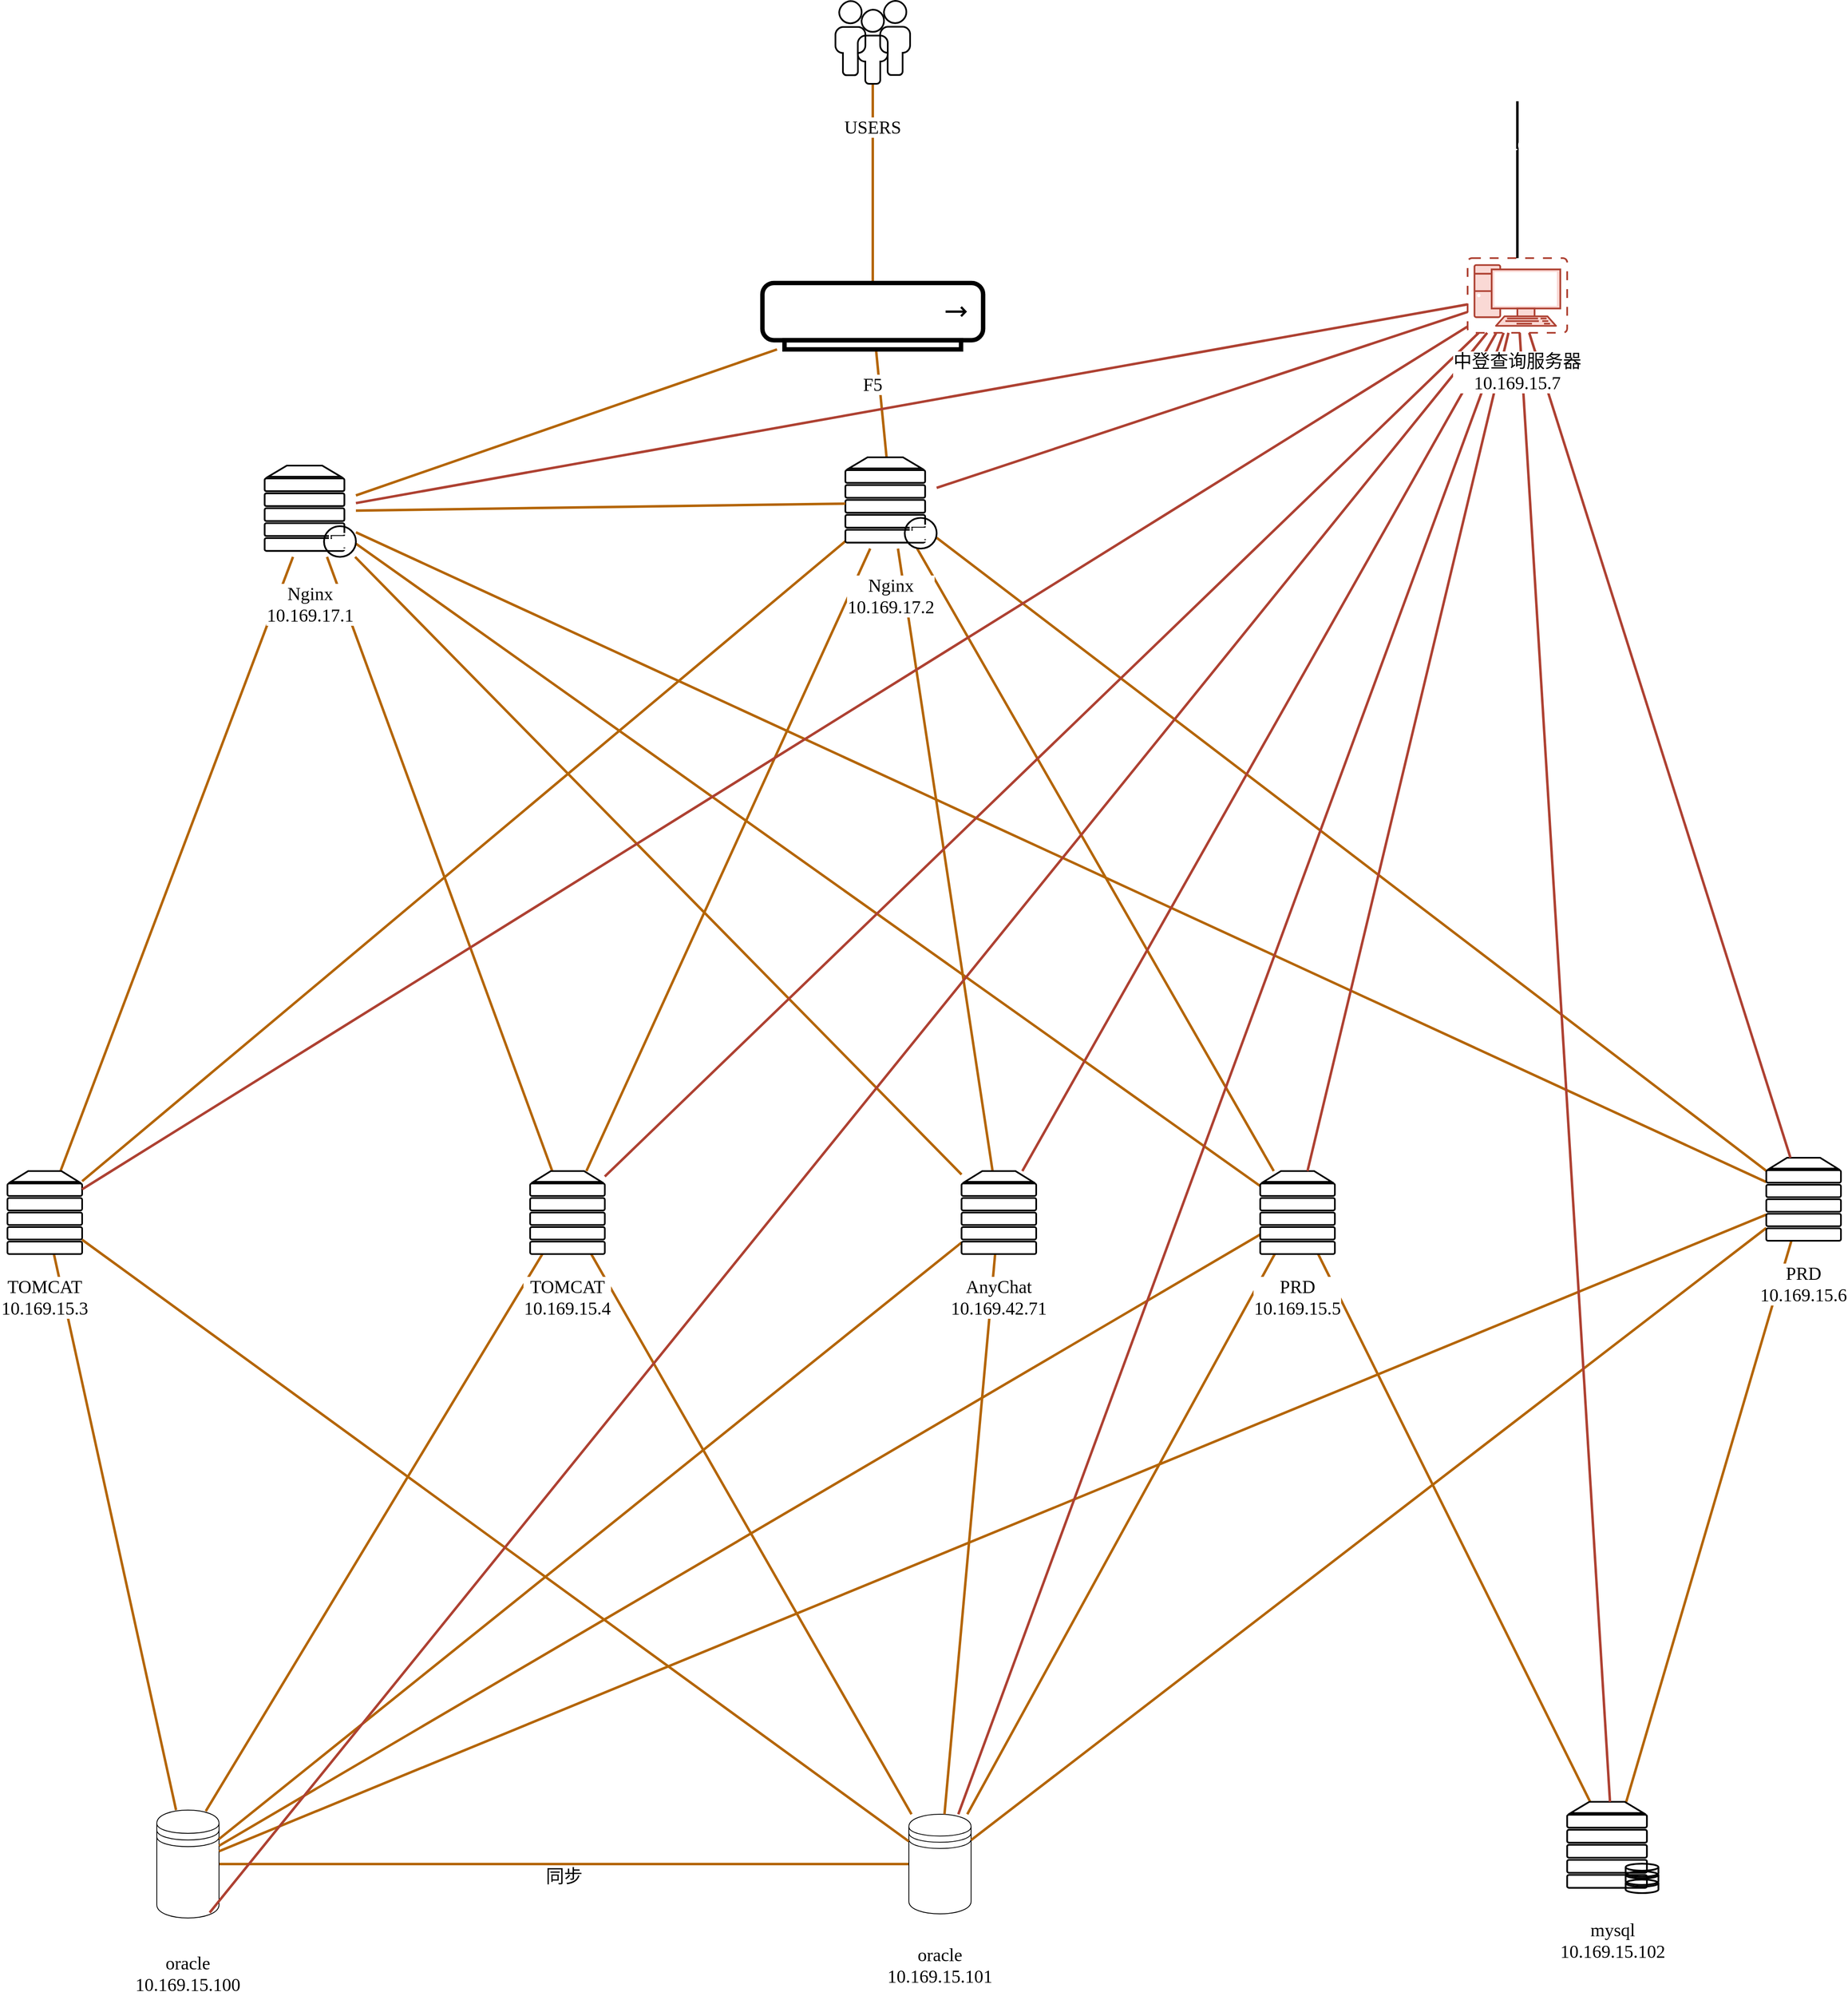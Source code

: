 <mxfile version="18.0.2" type="github">
  <diagram id="6a731a19-8d31-9384-78a2-239565b7b9f0" name="Page-1">
    <mxGraphModel dx="3671" dy="1588" grid="1" gridSize="10" guides="1" tooltips="1" connect="1" arrows="1" fold="1" page="1" pageScale="1" pageWidth="827" pageHeight="1169" background="none" math="1" shadow="0">
      <root>
        <mxCell id="0" />
        <mxCell id="1" parent="0" />
        <mxCell id="mS-wyy-bUG0AQd56grwA-2262" value="同步" style="orthogonalLoop=1;jettySize=auto;verticalAlign=middle;spacingBottom=-25;fillColor=#fad7ac;fontColor=default;labelBackgroundColor=default;fontFamily=Tahoma;fontSize=22;startArrow=none;startFill=0;strokeWidth=3;endArrow=none;endFill=0;strokeColor=#b46504;" edge="1" parent="1" source="mS-wyy-bUG0AQd56grwA-2258" target="mS-wyy-bUG0AQd56grwA-2261">
          <mxGeometry relative="1" as="geometry" />
        </mxCell>
        <mxCell id="mS-wyy-bUG0AQd56grwA-2258" value="oracle&#xa;10.169.15.100" style="shape=datastore;verticalAlign=middle;spacingBottom=0;fillColor=none;labelBackgroundColor=default;fontFamily=Tahoma;spacing=2;fontSize=22;labelPosition=center;verticalLabelPosition=bottom;align=center;" vertex="1" parent="1">
          <mxGeometry x="-520" y="2490" width="75" height="130" as="geometry" />
        </mxCell>
        <mxCell id="mS-wyy-bUG0AQd56grwA-2261" value="oracle&#xa;10.169.15.101" style="shape=datastore;fillColor=none;spacingBottom=0;verticalAlign=middle;labelBackgroundColor=default;fontFamily=Tahoma;fontSize=22;labelPosition=center;verticalLabelPosition=bottom;align=center;" vertex="1" parent="1">
          <mxGeometry x="386.5" y="2495" width="75" height="120" as="geometry" />
        </mxCell>
        <mxCell id="mS-wyy-bUG0AQd56grwA-2276" style="orthogonalLoop=1;jettySize=auto;fillColor=#fad7ac;fontColor=default;labelBackgroundColor=default;fontFamily=Tahoma;fontSize=22;verticalAlign=middle;startArrow=none;startFill=0;strokeWidth=3;endArrow=none;endFill=0;strokeColor=#b46504;" edge="1" parent="1" source="mS-wyy-bUG0AQd56grwA-2270" target="mS-wyy-bUG0AQd56grwA-2275">
          <mxGeometry relative="1" as="geometry" />
        </mxCell>
        <mxCell id="mS-wyy-bUG0AQd56grwA-2270" value="USERS" style="verticalAlign=middle;verticalLabelPosition=bottom;labelPosition=center;align=center;outlineConnect=0;fillColor=none;gradientDirection=north;strokeWidth=2;shape=mxgraph.networks.users;labelBackgroundColor=default;fontFamily=Tahoma;fontSize=22;" vertex="1" parent="1">
          <mxGeometry x="298" y="310" width="90" height="100" as="geometry" />
        </mxCell>
        <mxCell id="mS-wyy-bUG0AQd56grwA-2279" style="orthogonalLoop=1;jettySize=auto;fillColor=#fad7ac;fontColor=default;labelBackgroundColor=default;fontFamily=Tahoma;fontSize=22;verticalAlign=middle;startArrow=none;startFill=0;strokeWidth=3;endArrow=none;endFill=0;curved=1;strokeColor=#b46504;" edge="1" parent="1" source="mS-wyy-bUG0AQd56grwA-2275" target="mS-wyy-bUG0AQd56grwA-2278">
          <mxGeometry relative="1" as="geometry" />
        </mxCell>
        <mxCell id="mS-wyy-bUG0AQd56grwA-2280" style="edgeStyle=none;orthogonalLoop=1;jettySize=auto;fillColor=#fad7ac;fontColor=default;labelBackgroundColor=default;fontFamily=Tahoma;fontSize=22;verticalAlign=middle;startArrow=none;startFill=0;strokeWidth=3;endArrow=none;endFill=0;curved=1;strokeColor=#b46504;" edge="1" parent="1" source="mS-wyy-bUG0AQd56grwA-2275" target="mS-wyy-bUG0AQd56grwA-2277">
          <mxGeometry relative="1" as="geometry" />
        </mxCell>
        <mxCell id="mS-wyy-bUG0AQd56grwA-2275" value="F5" style="verticalAlign=middle;verticalLabelPosition=bottom;labelPosition=center;align=center;outlineConnect=0;fillColor=none;gradientDirection=north;strokeWidth=2;shape=mxgraph.networks.hub;labelBackgroundColor=default;fontFamily=Tahoma;fontSize=22;" vertex="1" parent="1">
          <mxGeometry x="210" y="650" width="266" height="80" as="geometry" />
        </mxCell>
        <mxCell id="mS-wyy-bUG0AQd56grwA-2296" style="edgeStyle=none;orthogonalLoop=1;jettySize=auto;fillColor=#fad7ac;fontColor=default;labelBackgroundColor=default;fontFamily=Tahoma;fontSize=22;verticalAlign=middle;startArrow=none;startFill=0;strokeWidth=3;endArrow=none;endFill=0;curved=1;strokeColor=#b46504;" edge="1" parent="1" source="mS-wyy-bUG0AQd56grwA-2277" target="mS-wyy-bUG0AQd56grwA-2288">
          <mxGeometry relative="1" as="geometry" />
        </mxCell>
        <mxCell id="mS-wyy-bUG0AQd56grwA-2297" style="edgeStyle=none;orthogonalLoop=1;jettySize=auto;fillColor=#fad7ac;fontColor=default;labelBackgroundColor=default;fontFamily=Tahoma;fontSize=22;verticalAlign=middle;startArrow=none;startFill=0;strokeWidth=3;endArrow=none;endFill=0;curved=1;strokeColor=#b46504;" edge="1" parent="1" source="mS-wyy-bUG0AQd56grwA-2277" target="mS-wyy-bUG0AQd56grwA-2289">
          <mxGeometry relative="1" as="geometry" />
        </mxCell>
        <mxCell id="mS-wyy-bUG0AQd56grwA-2298" style="edgeStyle=none;orthogonalLoop=1;jettySize=auto;fillColor=#fad7ac;fontColor=default;labelBackgroundColor=default;fontFamily=Tahoma;fontSize=22;verticalAlign=middle;startArrow=none;startFill=0;strokeWidth=3;endArrow=none;endFill=0;curved=1;strokeColor=#b46504;" edge="1" parent="1" source="mS-wyy-bUG0AQd56grwA-2277" target="mS-wyy-bUG0AQd56grwA-2290">
          <mxGeometry relative="1" as="geometry" />
        </mxCell>
        <mxCell id="mS-wyy-bUG0AQd56grwA-2299" style="edgeStyle=none;orthogonalLoop=1;jettySize=auto;fillColor=#fad7ac;fontColor=default;labelBackgroundColor=default;fontFamily=Tahoma;fontSize=22;verticalAlign=middle;startArrow=none;startFill=0;strokeWidth=3;endArrow=none;endFill=0;curved=1;strokeColor=#b46504;" edge="1" parent="1" source="mS-wyy-bUG0AQd56grwA-2277" target="mS-wyy-bUG0AQd56grwA-2291">
          <mxGeometry relative="1" as="geometry" />
        </mxCell>
        <mxCell id="mS-wyy-bUG0AQd56grwA-2302" style="edgeStyle=none;orthogonalLoop=1;jettySize=auto;fillColor=#fad7ac;fontColor=default;labelBackgroundColor=default;fontFamily=Tahoma;fontSize=22;verticalAlign=middle;startArrow=none;startFill=0;strokeWidth=3;endArrow=none;endFill=0;curved=1;strokeColor=#b46504;" edge="1" parent="1" source="mS-wyy-bUG0AQd56grwA-2277" target="mS-wyy-bUG0AQd56grwA-2300">
          <mxGeometry relative="1" as="geometry" />
        </mxCell>
        <mxCell id="mS-wyy-bUG0AQd56grwA-2277" value="Nginx&#xa;10.169.17.2" style="verticalAlign=middle;verticalLabelPosition=bottom;labelPosition=center;align=center;outlineConnect=0;fillColor=none;gradientDirection=north;strokeWidth=2;shape=mxgraph.networks.proxy_server;labelBackgroundColor=default;fontFamily=Tahoma;fontSize=22;" vertex="1" parent="1">
          <mxGeometry x="310" y="860" width="110" height="110" as="geometry" />
        </mxCell>
        <mxCell id="mS-wyy-bUG0AQd56grwA-2292" style="edgeStyle=none;orthogonalLoop=1;jettySize=auto;fillColor=#fad7ac;fontColor=default;labelBackgroundColor=default;fontFamily=Tahoma;fontSize=22;verticalAlign=middle;startArrow=none;startFill=0;strokeWidth=3;endArrow=none;endFill=0;curved=1;strokeColor=#b46504;" edge="1" parent="1" source="mS-wyy-bUG0AQd56grwA-2278" target="mS-wyy-bUG0AQd56grwA-2288">
          <mxGeometry relative="1" as="geometry" />
        </mxCell>
        <mxCell id="mS-wyy-bUG0AQd56grwA-2293" style="edgeStyle=none;orthogonalLoop=1;jettySize=auto;fillColor=#fad7ac;fontColor=default;labelBackgroundColor=default;fontFamily=Tahoma;fontSize=22;verticalAlign=middle;startArrow=none;startFill=0;strokeWidth=3;endArrow=none;endFill=0;curved=1;strokeColor=#b46504;" edge="1" parent="1" source="mS-wyy-bUG0AQd56grwA-2278" target="mS-wyy-bUG0AQd56grwA-2289">
          <mxGeometry relative="1" as="geometry" />
        </mxCell>
        <mxCell id="mS-wyy-bUG0AQd56grwA-2294" style="edgeStyle=none;orthogonalLoop=1;jettySize=auto;fillColor=#fad7ac;fontColor=default;labelBackgroundColor=default;fontFamily=Tahoma;fontSize=22;verticalAlign=middle;startArrow=none;startFill=0;strokeWidth=3;endArrow=none;endFill=0;curved=1;strokeColor=#b46504;" edge="1" parent="1" source="mS-wyy-bUG0AQd56grwA-2278" target="mS-wyy-bUG0AQd56grwA-2290">
          <mxGeometry relative="1" as="geometry" />
        </mxCell>
        <mxCell id="mS-wyy-bUG0AQd56grwA-2295" style="edgeStyle=none;orthogonalLoop=1;jettySize=auto;fillColor=#fad7ac;fontColor=default;labelBackgroundColor=default;fontFamily=Tahoma;fontSize=22;verticalAlign=middle;startArrow=none;startFill=0;strokeWidth=3;endArrow=none;endFill=0;curved=1;strokeColor=#b46504;" edge="1" parent="1" source="mS-wyy-bUG0AQd56grwA-2278" target="mS-wyy-bUG0AQd56grwA-2291">
          <mxGeometry relative="1" as="geometry" />
        </mxCell>
        <mxCell id="mS-wyy-bUG0AQd56grwA-2301" style="edgeStyle=none;orthogonalLoop=1;jettySize=auto;fillColor=#fad7ac;fontColor=default;labelBackgroundColor=default;fontFamily=Tahoma;fontSize=22;verticalAlign=middle;startArrow=none;startFill=0;strokeWidth=3;endArrow=none;endFill=0;curved=1;strokeColor=#b46504;" edge="1" parent="1" source="mS-wyy-bUG0AQd56grwA-2278" target="mS-wyy-bUG0AQd56grwA-2300">
          <mxGeometry relative="1" as="geometry" />
        </mxCell>
        <mxCell id="mS-wyy-bUG0AQd56grwA-2392" style="edgeStyle=none;orthogonalLoop=1;jettySize=auto;labelBackgroundColor=default;fontFamily=Tahoma;fontColor=default;endArrow=none;endFill=0;fontSize=22;verticalAlign=middle;startArrow=none;startFill=0;strokeWidth=3;curved=1;fillColor=#fad7ac;strokeColor=#b46504;" edge="1" parent="1" source="mS-wyy-bUG0AQd56grwA-2278" target="mS-wyy-bUG0AQd56grwA-2277">
          <mxGeometry relative="1" as="geometry" />
        </mxCell>
        <mxCell id="mS-wyy-bUG0AQd56grwA-2278" value="Nginx&#xa;10.169.17.1" style="verticalAlign=middle;verticalLabelPosition=bottom;labelPosition=center;align=center;outlineConnect=0;fillColor=none;gradientDirection=north;strokeWidth=2;shape=mxgraph.networks.proxy_server;labelBackgroundColor=default;fontFamily=Tahoma;fontSize=22;" vertex="1" parent="1">
          <mxGeometry x="-390" y="870" width="110" height="110" as="geometry" />
        </mxCell>
        <mxCell id="mS-wyy-bUG0AQd56grwA-2370" style="edgeStyle=none;orthogonalLoop=1;jettySize=auto;labelBackgroundColor=default;fontFamily=Tahoma;fontColor=default;fillColor=#fad7ac;fontSize=22;verticalAlign=middle;startArrow=none;startFill=0;strokeWidth=3;endArrow=none;endFill=0;curved=1;strokeColor=#b46504;" edge="1" parent="1" source="mS-wyy-bUG0AQd56grwA-2288" target="mS-wyy-bUG0AQd56grwA-2258">
          <mxGeometry relative="1" as="geometry">
            <mxPoint x="1190" y="1470" as="targetPoint" />
          </mxGeometry>
        </mxCell>
        <mxCell id="mS-wyy-bUG0AQd56grwA-2377" style="edgeStyle=none;orthogonalLoop=1;jettySize=auto;labelBackgroundColor=default;fontFamily=Tahoma;fontColor=default;fillColor=#fad7ac;fontSize=22;verticalAlign=middle;startArrow=none;startFill=0;strokeWidth=3;endArrow=none;endFill=0;curved=1;strokeColor=#b46504;" edge="1" parent="1" source="mS-wyy-bUG0AQd56grwA-2288" target="mS-wyy-bUG0AQd56grwA-2261">
          <mxGeometry relative="1" as="geometry" />
        </mxCell>
        <mxCell id="mS-wyy-bUG0AQd56grwA-2288" value="TOMCAT&#xa;10.169.15.3" style="verticalAlign=middle;verticalLabelPosition=bottom;labelPosition=center;align=center;outlineConnect=0;fillColor=none;gradientDirection=north;strokeWidth=2;shape=mxgraph.networks.server;labelBackgroundColor=default;fontFamily=Tahoma;fontSize=22;" vertex="1" parent="1">
          <mxGeometry x="-700" y="1720" width="90" height="100" as="geometry" />
        </mxCell>
        <mxCell id="mS-wyy-bUG0AQd56grwA-2371" style="edgeStyle=none;orthogonalLoop=1;jettySize=auto;labelBackgroundColor=default;fontFamily=Tahoma;fontColor=default;fillColor=#fad7ac;fontSize=22;verticalAlign=middle;startArrow=none;startFill=0;strokeWidth=3;endArrow=none;endFill=0;curved=1;strokeColor=#b46504;entryX=0.787;entryY=0.01;entryDx=0;entryDy=0;entryPerimeter=0;" edge="1" parent="1" source="mS-wyy-bUG0AQd56grwA-2289" target="mS-wyy-bUG0AQd56grwA-2258">
          <mxGeometry relative="1" as="geometry">
            <mxPoint x="-390" y="2010" as="targetPoint" />
          </mxGeometry>
        </mxCell>
        <mxCell id="mS-wyy-bUG0AQd56grwA-2376" style="edgeStyle=none;orthogonalLoop=1;jettySize=auto;labelBackgroundColor=default;fontFamily=Tahoma;fontColor=default;fillColor=#fad7ac;fontSize=22;verticalAlign=middle;startArrow=none;startFill=0;strokeWidth=3;endArrow=none;endFill=0;curved=1;strokeColor=#b46504;" edge="1" parent="1" source="mS-wyy-bUG0AQd56grwA-2289" target="mS-wyy-bUG0AQd56grwA-2261">
          <mxGeometry relative="1" as="geometry" />
        </mxCell>
        <mxCell id="mS-wyy-bUG0AQd56grwA-2289" value="TOMCAT&#xa;10.169.15.4" style="verticalAlign=middle;verticalLabelPosition=bottom;labelPosition=center;align=center;outlineConnect=0;fillColor=none;gradientDirection=north;strokeWidth=2;shape=mxgraph.networks.server;labelBackgroundColor=default;fontFamily=Tahoma;fontSize=22;" vertex="1" parent="1">
          <mxGeometry x="-70" y="1720" width="90" height="100" as="geometry" />
        </mxCell>
        <mxCell id="mS-wyy-bUG0AQd56grwA-2372" style="edgeStyle=none;orthogonalLoop=1;jettySize=auto;labelBackgroundColor=default;fontFamily=Tahoma;fontColor=default;fillColor=#fad7ac;fontSize=22;verticalAlign=middle;startArrow=none;startFill=0;strokeWidth=3;endArrow=none;endFill=0;curved=1;strokeColor=#b46504;" edge="1" parent="1" source="mS-wyy-bUG0AQd56grwA-2290" target="mS-wyy-bUG0AQd56grwA-2258">
          <mxGeometry relative="1" as="geometry">
            <mxPoint x="1190" y="1430" as="targetPoint" />
          </mxGeometry>
        </mxCell>
        <mxCell id="mS-wyy-bUG0AQd56grwA-2375" style="edgeStyle=none;orthogonalLoop=1;jettySize=auto;labelBackgroundColor=default;fontFamily=Tahoma;fontColor=default;fillColor=#fad7ac;fontSize=22;verticalAlign=middle;startArrow=none;startFill=0;strokeWidth=3;endArrow=none;endFill=0;curved=1;strokeColor=#b46504;" edge="1" parent="1" source="mS-wyy-bUG0AQd56grwA-2290" target="mS-wyy-bUG0AQd56grwA-2313">
          <mxGeometry relative="1" as="geometry" />
        </mxCell>
        <mxCell id="mS-wyy-bUG0AQd56grwA-2380" style="edgeStyle=none;orthogonalLoop=1;jettySize=auto;labelBackgroundColor=default;fontFamily=Tahoma;fontColor=default;fillColor=#fad7ac;fontSize=22;verticalAlign=middle;startArrow=none;startFill=0;strokeWidth=3;endArrow=none;endFill=0;curved=1;strokeColor=#b46504;" edge="1" parent="1" source="mS-wyy-bUG0AQd56grwA-2290" target="mS-wyy-bUG0AQd56grwA-2261">
          <mxGeometry relative="1" as="geometry" />
        </mxCell>
        <mxCell id="mS-wyy-bUG0AQd56grwA-2290" value="PRD&#xa;10.169.15.5" style="verticalAlign=middle;verticalLabelPosition=bottom;labelPosition=center;align=center;outlineConnect=0;fillColor=none;gradientDirection=north;strokeWidth=2;shape=mxgraph.networks.server;labelBackgroundColor=default;fontFamily=Tahoma;fontSize=22;" vertex="1" parent="1">
          <mxGeometry x="810" y="1720" width="90" height="100" as="geometry" />
        </mxCell>
        <mxCell id="mS-wyy-bUG0AQd56grwA-2373" style="edgeStyle=none;orthogonalLoop=1;jettySize=auto;labelBackgroundColor=default;fontFamily=Tahoma;fontColor=default;fillColor=#fad7ac;fontSize=22;verticalAlign=middle;startArrow=none;startFill=0;strokeWidth=3;endArrow=none;endFill=0;curved=1;strokeColor=#b46504;" edge="1" parent="1" source="mS-wyy-bUG0AQd56grwA-2291" target="mS-wyy-bUG0AQd56grwA-2258">
          <mxGeometry relative="1" as="geometry" />
        </mxCell>
        <mxCell id="mS-wyy-bUG0AQd56grwA-2374" style="edgeStyle=none;orthogonalLoop=1;jettySize=auto;labelBackgroundColor=default;fontFamily=Tahoma;fontColor=default;fillColor=#fad7ac;fontSize=22;verticalAlign=middle;startArrow=none;startFill=0;strokeWidth=3;endArrow=none;endFill=0;curved=1;strokeColor=#b46504;" edge="1" parent="1" source="mS-wyy-bUG0AQd56grwA-2291" target="mS-wyy-bUG0AQd56grwA-2313">
          <mxGeometry relative="1" as="geometry" />
        </mxCell>
        <mxCell id="mS-wyy-bUG0AQd56grwA-2379" style="edgeStyle=none;orthogonalLoop=1;jettySize=auto;labelBackgroundColor=default;fontFamily=Tahoma;fontColor=default;fillColor=#fad7ac;fontSize=22;verticalAlign=middle;startArrow=none;startFill=0;strokeWidth=3;endArrow=none;endFill=0;curved=1;strokeColor=#b46504;" edge="1" parent="1" source="mS-wyy-bUG0AQd56grwA-2291" target="mS-wyy-bUG0AQd56grwA-2261">
          <mxGeometry relative="1" as="geometry" />
        </mxCell>
        <mxCell id="mS-wyy-bUG0AQd56grwA-2291" value="PRD&#xa;10.169.15.6" style="verticalAlign=middle;verticalLabelPosition=bottom;labelPosition=center;align=center;outlineConnect=0;fillColor=none;gradientDirection=north;strokeWidth=2;shape=mxgraph.networks.server;labelBackgroundColor=default;fontFamily=Tahoma;fontSize=22;" vertex="1" parent="1">
          <mxGeometry x="1420" y="1704" width="90" height="100" as="geometry" />
        </mxCell>
        <mxCell id="mS-wyy-bUG0AQd56grwA-2369" style="edgeStyle=none;orthogonalLoop=1;jettySize=auto;labelBackgroundColor=default;fontFamily=Tahoma;fontColor=default;fillColor=#fad7ac;fontSize=22;verticalAlign=middle;startArrow=none;startFill=0;strokeWidth=3;endArrow=none;endFill=0;curved=1;strokeColor=#b46504;" edge="1" parent="1" source="mS-wyy-bUG0AQd56grwA-2300" target="mS-wyy-bUG0AQd56grwA-2258">
          <mxGeometry relative="1" as="geometry" />
        </mxCell>
        <mxCell id="mS-wyy-bUG0AQd56grwA-2378" style="edgeStyle=none;orthogonalLoop=1;jettySize=auto;labelBackgroundColor=default;fontFamily=Tahoma;fontColor=default;fillColor=#fad7ac;fontSize=22;verticalAlign=middle;startArrow=none;startFill=0;strokeWidth=3;endArrow=none;endFill=0;curved=1;strokeColor=#b46504;" edge="1" parent="1" source="mS-wyy-bUG0AQd56grwA-2300" target="mS-wyy-bUG0AQd56grwA-2261">
          <mxGeometry relative="1" as="geometry" />
        </mxCell>
        <mxCell id="mS-wyy-bUG0AQd56grwA-2300" value="AnyChat&#xa;10.169.42.71" style="verticalAlign=middle;verticalLabelPosition=bottom;labelPosition=center;align=center;outlineConnect=0;fillColor=none;gradientDirection=north;strokeWidth=2;shape=mxgraph.networks.server;labelBackgroundColor=default;fontFamily=Tahoma;fontSize=22;" vertex="1" parent="1">
          <mxGeometry x="450" y="1720" width="90" height="100" as="geometry" />
        </mxCell>
        <mxCell id="mS-wyy-bUG0AQd56grwA-2313" value="mysql&#xa;10.169.15.102" style="verticalAlign=middle;verticalLabelPosition=bottom;labelPosition=center;align=center;outlineConnect=0;fillColor=none;gradientDirection=north;strokeWidth=2;shape=mxgraph.networks.server_storage;labelBackgroundColor=default;fontFamily=Tahoma;fontSize=22;" vertex="1" parent="1">
          <mxGeometry x="1180" y="2480" width="110" height="110" as="geometry" />
        </mxCell>
        <mxCell id="mS-wyy-bUG0AQd56grwA-2382" style="edgeStyle=none;orthogonalLoop=1;jettySize=auto;labelBackgroundColor=default;fontFamily=Tahoma;fontColor=default;fillColor=#fad9d5;fontSize=22;verticalAlign=middle;endArrow=none;endFill=0;startArrow=none;startFill=0;strokeWidth=3;curved=1;strokeColor=#ae4132;" edge="1" parent="1" source="mS-wyy-bUG0AQd56grwA-2316" target="mS-wyy-bUG0AQd56grwA-2300">
          <mxGeometry relative="1" as="geometry" />
        </mxCell>
        <mxCell id="mS-wyy-bUG0AQd56grwA-2383" style="edgeStyle=none;orthogonalLoop=1;jettySize=auto;labelBackgroundColor=default;fontFamily=Tahoma;fontColor=default;fillColor=#fad9d5;fontSize=22;verticalAlign=middle;endArrow=none;endFill=0;startArrow=none;startFill=0;strokeWidth=3;curved=1;strokeColor=#ae4132;" edge="1" parent="1" source="mS-wyy-bUG0AQd56grwA-2316" target="mS-wyy-bUG0AQd56grwA-2288">
          <mxGeometry relative="1" as="geometry" />
        </mxCell>
        <mxCell id="mS-wyy-bUG0AQd56grwA-2384" style="edgeStyle=none;orthogonalLoop=1;jettySize=auto;labelBackgroundColor=default;fontFamily=Tahoma;fontColor=default;fillColor=#fad9d5;fontSize=22;verticalAlign=middle;endArrow=none;endFill=0;startArrow=none;startFill=0;strokeWidth=3;curved=1;strokeColor=#ae4132;" edge="1" parent="1" source="mS-wyy-bUG0AQd56grwA-2316" target="mS-wyy-bUG0AQd56grwA-2289">
          <mxGeometry relative="1" as="geometry" />
        </mxCell>
        <mxCell id="mS-wyy-bUG0AQd56grwA-2385" style="edgeStyle=none;orthogonalLoop=1;jettySize=auto;labelBackgroundColor=default;fontFamily=Tahoma;fontColor=default;fillColor=#fad9d5;fontSize=22;verticalAlign=middle;endArrow=none;endFill=0;startArrow=none;startFill=0;strokeWidth=3;curved=1;strokeColor=#ae4132;" edge="1" parent="1" source="mS-wyy-bUG0AQd56grwA-2316" target="mS-wyy-bUG0AQd56grwA-2290">
          <mxGeometry relative="1" as="geometry" />
        </mxCell>
        <mxCell id="mS-wyy-bUG0AQd56grwA-2386" style="edgeStyle=none;orthogonalLoop=1;jettySize=auto;labelBackgroundColor=default;fontFamily=Tahoma;fontColor=default;fillColor=#fad9d5;fontSize=22;verticalAlign=middle;endArrow=none;endFill=0;startArrow=none;startFill=0;strokeWidth=3;curved=1;strokeColor=#ae4132;" edge="1" parent="1" source="mS-wyy-bUG0AQd56grwA-2316" target="mS-wyy-bUG0AQd56grwA-2291">
          <mxGeometry relative="1" as="geometry" />
        </mxCell>
        <mxCell id="mS-wyy-bUG0AQd56grwA-2388" style="edgeStyle=none;orthogonalLoop=1;jettySize=auto;labelBackgroundColor=default;fontFamily=Tahoma;fontColor=default;fontSize=22;verticalAlign=middle;endArrow=none;endFill=0;startArrow=none;startFill=0;strokeWidth=3;curved=1;fillColor=#fad9d5;strokeColor=#ae4132;" edge="1" parent="1" source="mS-wyy-bUG0AQd56grwA-2316" target="mS-wyy-bUG0AQd56grwA-2278">
          <mxGeometry relative="1" as="geometry" />
        </mxCell>
        <mxCell id="mS-wyy-bUG0AQd56grwA-2389" style="edgeStyle=none;orthogonalLoop=1;jettySize=auto;labelBackgroundColor=default;fontFamily=Tahoma;fontColor=default;fontSize=22;verticalAlign=middle;endArrow=none;endFill=0;startArrow=none;startFill=0;strokeWidth=3;curved=1;fillColor=#fad9d5;strokeColor=#ae4132;" edge="1" parent="1" source="mS-wyy-bUG0AQd56grwA-2316" target="mS-wyy-bUG0AQd56grwA-2277">
          <mxGeometry relative="1" as="geometry" />
        </mxCell>
        <mxCell id="mS-wyy-bUG0AQd56grwA-2396" style="edgeStyle=none;orthogonalLoop=1;jettySize=auto;entryX=0.85;entryY=0.95;entryDx=0;entryDy=0;entryPerimeter=0;startArrow=none;startFill=0;endArrow=none;endFill=0;strokeWidth=3;fillColor=#fad9d5;strokeColor=#ae4132;" edge="1" parent="1" source="mS-wyy-bUG0AQd56grwA-2316" target="mS-wyy-bUG0AQd56grwA-2258">
          <mxGeometry relative="1" as="geometry" />
        </mxCell>
        <mxCell id="mS-wyy-bUG0AQd56grwA-2398" style="edgeStyle=none;orthogonalLoop=1;jettySize=auto;startArrow=none;startFill=0;endArrow=none;endFill=0;strokeWidth=3;fillColor=#fad9d5;strokeColor=#ae4132;" edge="1" parent="1" source="mS-wyy-bUG0AQd56grwA-2316" target="mS-wyy-bUG0AQd56grwA-2261">
          <mxGeometry relative="1" as="geometry" />
        </mxCell>
        <mxCell id="mS-wyy-bUG0AQd56grwA-2399" style="edgeStyle=none;orthogonalLoop=1;jettySize=auto;startArrow=none;startFill=0;endArrow=none;endFill=0;strokeWidth=3;fillColor=#fad9d5;strokeColor=#ae4132;" edge="1" parent="1" source="mS-wyy-bUG0AQd56grwA-2316" target="mS-wyy-bUG0AQd56grwA-2313">
          <mxGeometry relative="1" as="geometry" />
        </mxCell>
        <mxCell id="mS-wyy-bUG0AQd56grwA-2316" value="中登查询服务器&#xa;10.169.15.7" style="verticalAlign=middle;verticalLabelPosition=bottom;labelPosition=center;align=center;outlineConnect=0;fillColor=#fad9d5;gradientDirection=north;strokeWidth=2;shape=mxgraph.networks.virtual_pc;labelBackgroundColor=default;fontFamily=Tahoma;fontSize=22;strokeColor=#ae4132;" vertex="1" parent="1">
          <mxGeometry x="1060" y="620" width="120" height="90" as="geometry" />
        </mxCell>
        <mxCell id="mS-wyy-bUG0AQd56grwA-2403" style="edgeStyle=none;orthogonalLoop=1;jettySize=auto;fontSize=22;fontColor=#FFFFFF;startArrow=none;startFill=0;endArrow=none;endFill=0;strokeWidth=3;" edge="1" parent="1" source="mS-wyy-bUG0AQd56grwA-2402" target="mS-wyy-bUG0AQd56grwA-2316">
          <mxGeometry relative="1" as="geometry" />
        </mxCell>
        <mxCell id="mS-wyy-bUG0AQd56grwA-2402" value="ad" style="fontColor=#FFFFFF;verticalAlign=middle;verticalLabelPosition=bottom;labelPosition=center;align=center;outlineConnect=0;fillColor=none;strokeColor=#FFFFFF;gradientColor=none;gradientDirection=north;strokeWidth=2;shape=mxgraph.networks.user_male;fontSize=22;" vertex="1" parent="1">
          <mxGeometry x="1100" y="330" width="40" height="100" as="geometry" />
        </mxCell>
      </root>
    </mxGraphModel>
  </diagram>
</mxfile>
